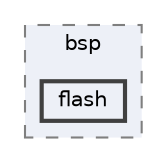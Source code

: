 digraph "flash"
{
 // LATEX_PDF_SIZE
  bgcolor="transparent";
  edge [fontname=Helvetica,fontsize=10,labelfontname=Helvetica,labelfontsize=10];
  node [fontname=Helvetica,fontsize=10,shape=box,height=0.2,width=0.4];
  compound=true
  subgraph clusterdir_801446f840d71f7580eb91c6ad048d4f {
    graph [ bgcolor="#edf0f7", pencolor="grey50", label="bsp", fontname=Helvetica,fontsize=10 style="filled,dashed", URL="dir_801446f840d71f7580eb91c6ad048d4f.html",tooltip=""]
  dir_c10cee092cc2dcbe6f737a64e36d24a6 [label="flash", fillcolor="#edf0f7", color="grey25", style="filled,bold", URL="dir_c10cee092cc2dcbe6f737a64e36d24a6.html",tooltip=""];
  }
}
